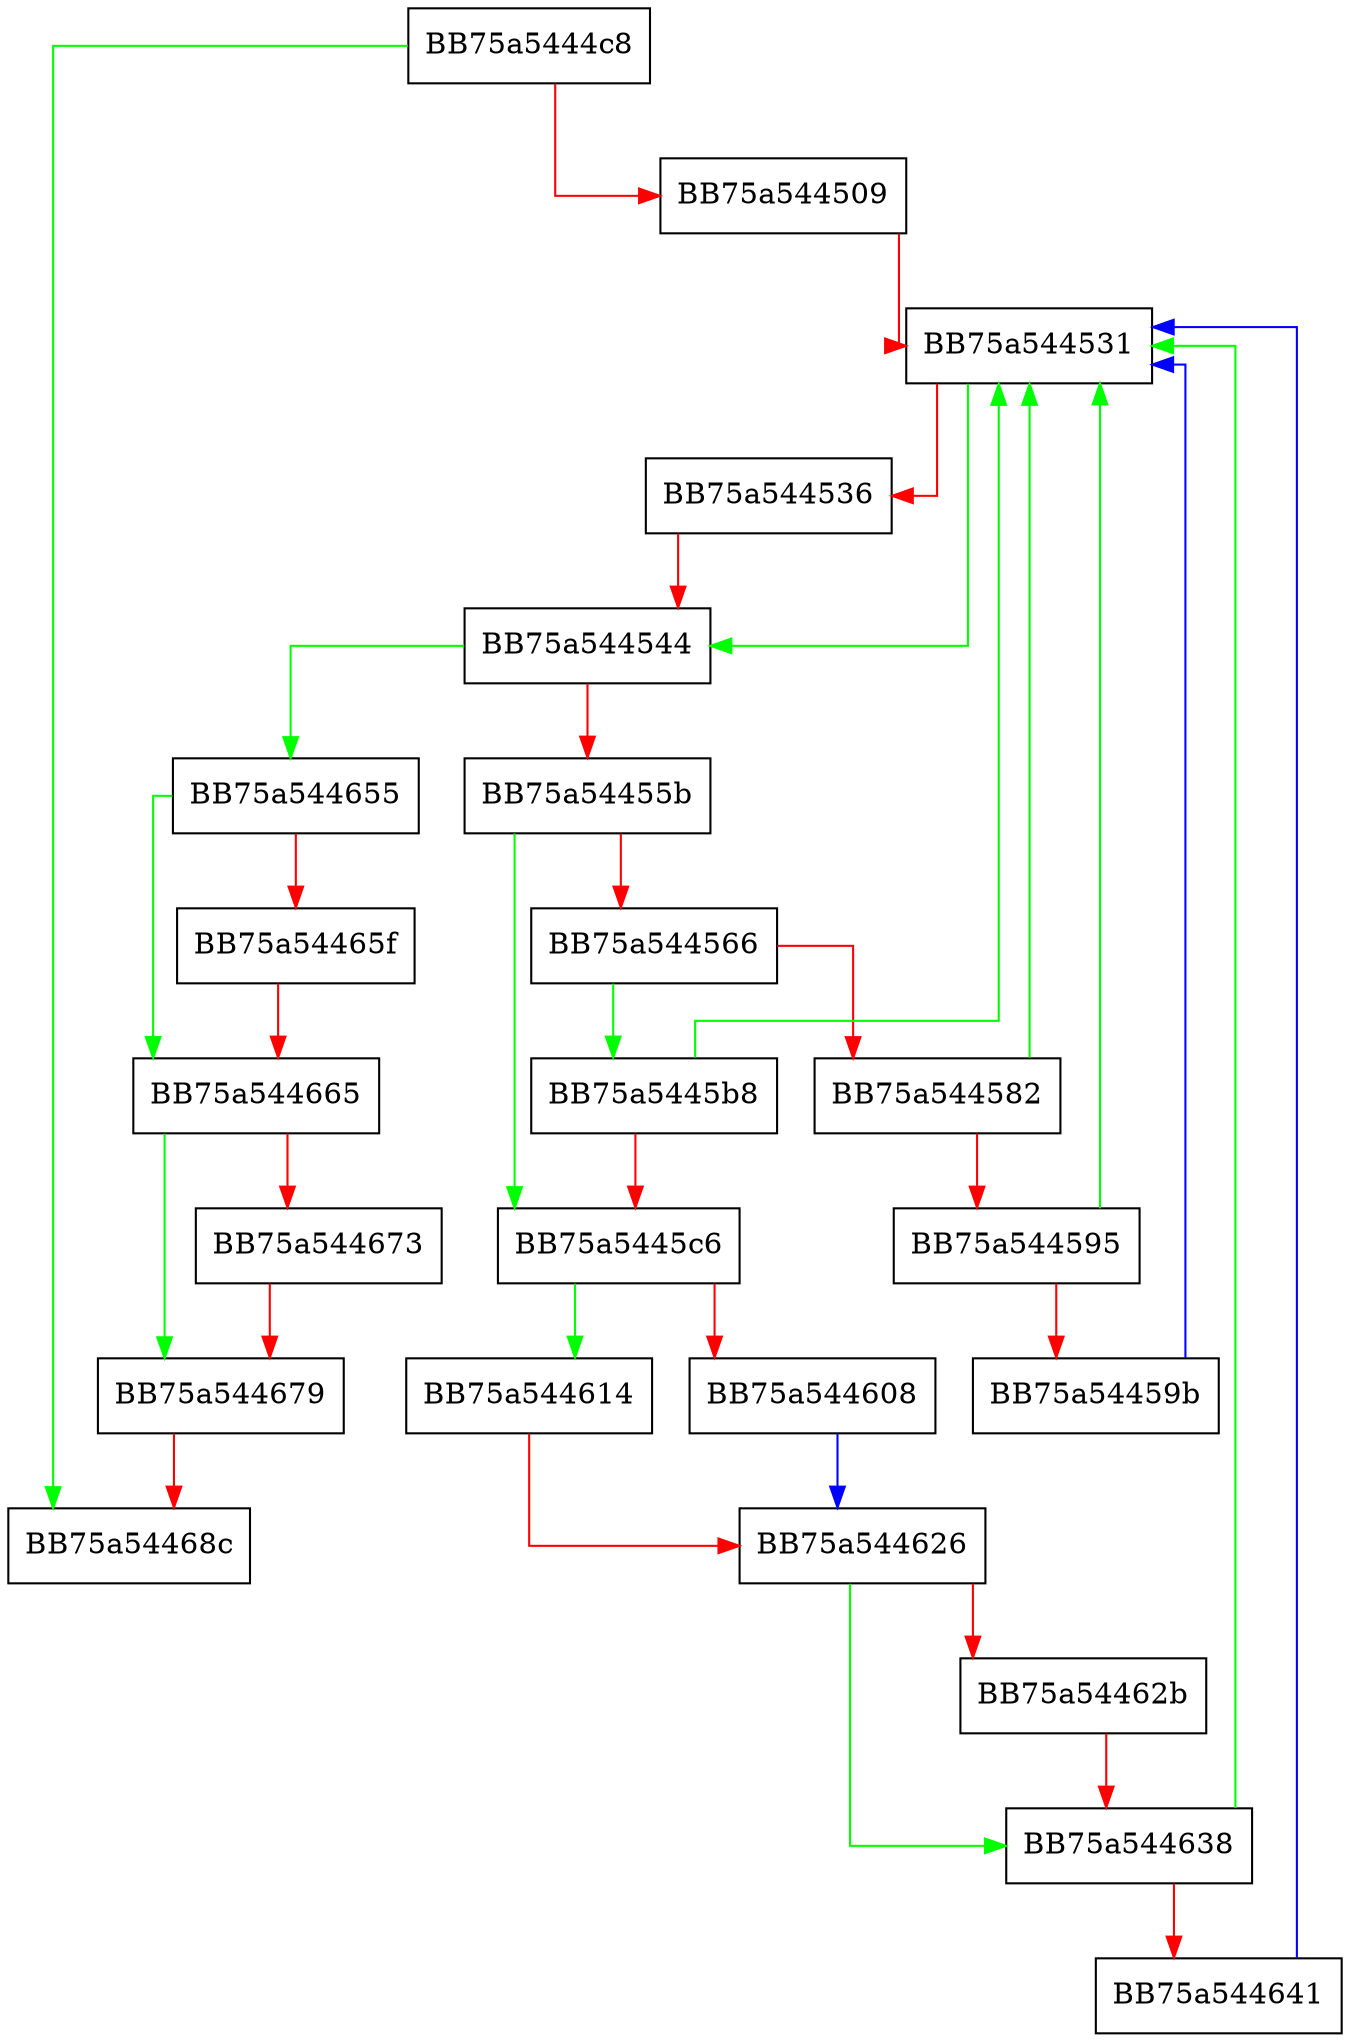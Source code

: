 digraph FindCheckpointsByState {
  node [shape="box"];
  graph [splines=ortho];
  BB75a5444c8 -> BB75a54468c [color="green"];
  BB75a5444c8 -> BB75a544509 [color="red"];
  BB75a544509 -> BB75a544531 [color="red"];
  BB75a544531 -> BB75a544544 [color="green"];
  BB75a544531 -> BB75a544536 [color="red"];
  BB75a544536 -> BB75a544544 [color="red"];
  BB75a544544 -> BB75a544655 [color="green"];
  BB75a544544 -> BB75a54455b [color="red"];
  BB75a54455b -> BB75a5445c6 [color="green"];
  BB75a54455b -> BB75a544566 [color="red"];
  BB75a544566 -> BB75a5445b8 [color="green"];
  BB75a544566 -> BB75a544582 [color="red"];
  BB75a544582 -> BB75a544531 [color="green"];
  BB75a544582 -> BB75a544595 [color="red"];
  BB75a544595 -> BB75a544531 [color="green"];
  BB75a544595 -> BB75a54459b [color="red"];
  BB75a54459b -> BB75a544531 [color="blue"];
  BB75a5445b8 -> BB75a544531 [color="green"];
  BB75a5445b8 -> BB75a5445c6 [color="red"];
  BB75a5445c6 -> BB75a544614 [color="green"];
  BB75a5445c6 -> BB75a544608 [color="red"];
  BB75a544608 -> BB75a544626 [color="blue"];
  BB75a544614 -> BB75a544626 [color="red"];
  BB75a544626 -> BB75a544638 [color="green"];
  BB75a544626 -> BB75a54462b [color="red"];
  BB75a54462b -> BB75a544638 [color="red"];
  BB75a544638 -> BB75a544531 [color="green"];
  BB75a544638 -> BB75a544641 [color="red"];
  BB75a544641 -> BB75a544531 [color="blue"];
  BB75a544655 -> BB75a544665 [color="green"];
  BB75a544655 -> BB75a54465f [color="red"];
  BB75a54465f -> BB75a544665 [color="red"];
  BB75a544665 -> BB75a544679 [color="green"];
  BB75a544665 -> BB75a544673 [color="red"];
  BB75a544673 -> BB75a544679 [color="red"];
  BB75a544679 -> BB75a54468c [color="red"];
}